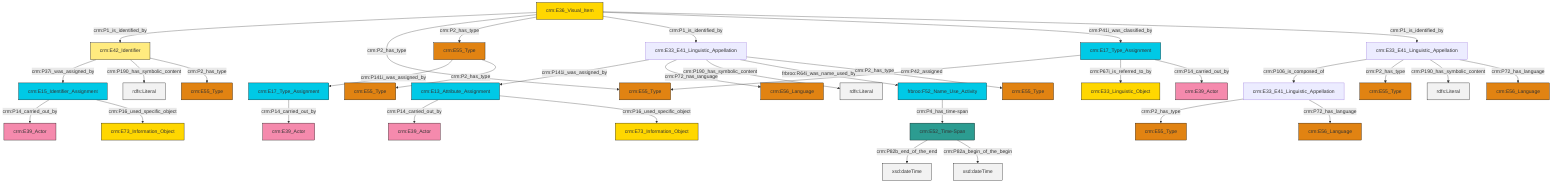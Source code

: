 graph TD
classDef Literal fill:#f2f2f2,stroke:#000000;
classDef CRM_Entity fill:#FFFFFF,stroke:#000000;
classDef Temporal_Entity fill:#00C9E6, stroke:#000000;
classDef Type fill:#E18312, stroke:#000000;
classDef Time-Span fill:#2C9C91, stroke:#000000;
classDef Appellation fill:#FFEB7F, stroke:#000000;
classDef Place fill:#008836, stroke:#000000;
classDef Persistent_Item fill:#B266B2, stroke:#000000;
classDef Conceptual_Object fill:#FFD700, stroke:#000000;
classDef Physical_Thing fill:#D2B48C, stroke:#000000;
classDef Actor fill:#f58aad, stroke:#000000;
classDef PC_Classes fill:#4ce600, stroke:#000000;
classDef Multi fill:#cccccc,stroke:#000000;

6["crm:E13_Attribute_Assignment"]:::Temporal_Entity -->|crm:P14_carried_out_by| 7["crm:E39_Actor"]:::Actor
8["crm:E33_E41_Linguistic_Appellation"]:::Default -->|crm:P106_is_composed_of| 2["crm:E33_E41_Linguistic_Appellation"]:::Default
2["crm:E33_E41_Linguistic_Appellation"]:::Default -->|crm:P2_has_type| 9["crm:E55_Type"]:::Type
10["crm:E42_Identifier"]:::Appellation -->|crm:P37i_was_assigned_by| 11["crm:E15_Identifier_Assignment"]:::Temporal_Entity
16["crm:E33_E41_Linguistic_Appellation"]:::Default -->|crm:P141i_was_assigned_by| 6["crm:E13_Attribute_Assignment"]:::Temporal_Entity
12["frbroo:F52_Name_Use_Activity"]:::Temporal_Entity -->|crm:P4_has_time-span| 14["crm:E52_Time-Span"]:::Time-Span
22["crm:E17_Type_Assignment"]:::Temporal_Entity -->|crm:P42_assigned| 23["crm:E55_Type"]:::Type
10["crm:E42_Identifier"]:::Appellation -->|crm:P190_has_symbolic_content| 24[rdfs:Literal]:::Literal
25["crm:E36_Visual_Item"]:::Conceptual_Object -->|crm:P1_is_identified_by| 10["crm:E42_Identifier"]:::Appellation
16["crm:E33_E41_Linguistic_Appellation"]:::Default -->|crm:P72_has_language| 26["crm:E56_Language"]:::Type
11["crm:E15_Identifier_Assignment"]:::Temporal_Entity -->|crm:P14_carried_out_by| 27["crm:E39_Actor"]:::Actor
14["crm:E52_Time-Span"]:::Time-Span -->|crm:P82b_end_of_the_end| 28[xsd:dateTime]:::Literal
25["crm:E36_Visual_Item"]:::Conceptual_Object -->|crm:P2_has_type| 23["crm:E55_Type"]:::Type
22["crm:E17_Type_Assignment"]:::Temporal_Entity -->|crm:P67i_is_referred_to_by| 31["crm:E33_Linguistic_Object"]:::Conceptual_Object
11["crm:E15_Identifier_Assignment"]:::Temporal_Entity -->|crm:P16_used_specific_object| 32["crm:E73_Information_Object"]:::Conceptual_Object
8["crm:E33_E41_Linguistic_Appellation"]:::Default -->|crm:P2_has_type| 0["crm:E55_Type"]:::Type
35["crm:E55_Type"]:::Type -->|crm:P141i_was_assigned_by| 29["crm:E17_Type_Assignment"]:::Temporal_Entity
16["crm:E33_E41_Linguistic_Appellation"]:::Default -->|crm:P190_has_symbolic_content| 37[rdfs:Literal]:::Literal
14["crm:E52_Time-Span"]:::Time-Span -->|crm:P82a_begin_of_the_begin| 38[xsd:dateTime]:::Literal
35["crm:E55_Type"]:::Type -->|crm:P2_has_type| 42["crm:E55_Type"]:::Type
16["crm:E33_E41_Linguistic_Appellation"]:::Default -->|frbroo:R64i_was_name_used_by| 12["frbroo:F52_Name_Use_Activity"]:::Temporal_Entity
25["crm:E36_Visual_Item"]:::Conceptual_Object -->|crm:P2_has_type| 35["crm:E55_Type"]:::Type
22["crm:E17_Type_Assignment"]:::Temporal_Entity -->|crm:P14_carried_out_by| 46["crm:E39_Actor"]:::Actor
16["crm:E33_E41_Linguistic_Appellation"]:::Default -->|crm:P2_has_type| 20["crm:E55_Type"]:::Type
10["crm:E42_Identifier"]:::Appellation -->|crm:P2_has_type| 33["crm:E55_Type"]:::Type
25["crm:E36_Visual_Item"]:::Conceptual_Object -->|crm:P1_is_identified_by| 16["crm:E33_E41_Linguistic_Appellation"]:::Default
29["crm:E17_Type_Assignment"]:::Temporal_Entity -->|crm:P14_carried_out_by| 51["crm:E39_Actor"]:::Actor
25["crm:E36_Visual_Item"]:::Conceptual_Object -->|crm:P41i_was_classified_by| 22["crm:E17_Type_Assignment"]:::Temporal_Entity
25["crm:E36_Visual_Item"]:::Conceptual_Object -->|crm:P1_is_identified_by| 8["crm:E33_E41_Linguistic_Appellation"]:::Default
2["crm:E33_E41_Linguistic_Appellation"]:::Default -->|crm:P72_has_language| 4["crm:E56_Language"]:::Type
8["crm:E33_E41_Linguistic_Appellation"]:::Default -->|crm:P190_has_symbolic_content| 63[rdfs:Literal]:::Literal
6["crm:E13_Attribute_Assignment"]:::Temporal_Entity -->|crm:P16_used_specific_object| 17["crm:E73_Information_Object"]:::Conceptual_Object
8["crm:E33_E41_Linguistic_Appellation"]:::Default -->|crm:P72_has_language| 40["crm:E56_Language"]:::Type